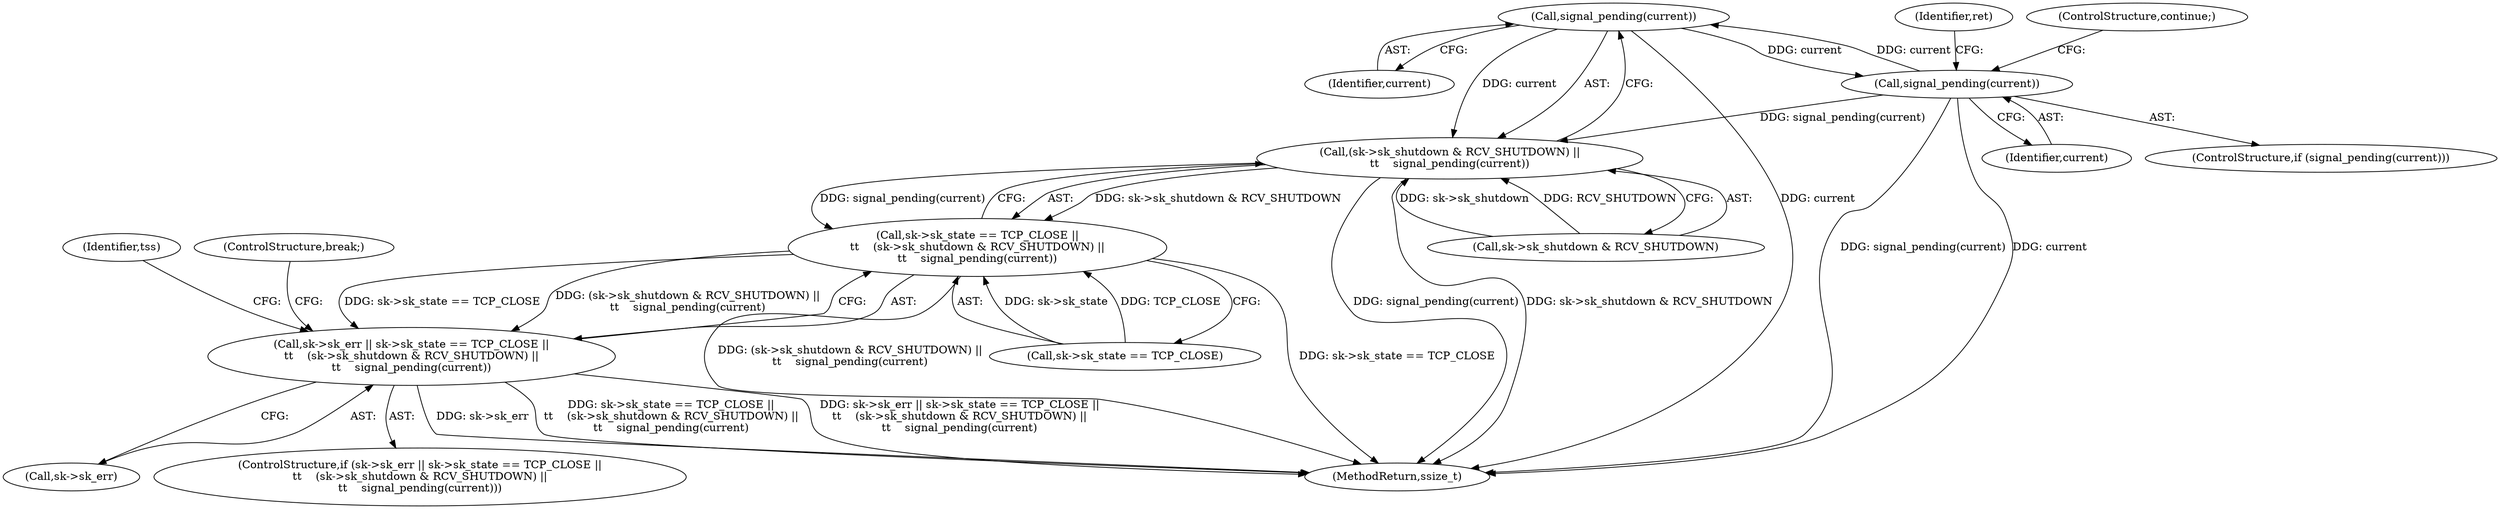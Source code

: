 digraph "0_linux_ccf7abb93af09ad0868ae9033d1ca8108bdaec82@API" {
"1000275" [label="(Call,signal_pending(current))"];
"1000233" [label="(Call,signal_pending(current))"];
"1000275" [label="(Call,signal_pending(current))"];
"1000269" [label="(Call,(sk->sk_shutdown & RCV_SHUTDOWN) ||\n\t\t    signal_pending(current))"];
"1000263" [label="(Call,sk->sk_state == TCP_CLOSE ||\n\t\t    (sk->sk_shutdown & RCV_SHUTDOWN) ||\n\t\t    signal_pending(current))"];
"1000259" [label="(Call,sk->sk_err || sk->sk_state == TCP_CLOSE ||\n\t\t    (sk->sk_shutdown & RCV_SHUTDOWN) ||\n\t\t    signal_pending(current))"];
"1000237" [label="(Identifier,ret)"];
"1000149" [label="(Identifier,tss)"];
"1000264" [label="(Call,sk->sk_state == TCP_CLOSE)"];
"1000277" [label="(ControlStructure,break;)"];
"1000233" [label="(Call,signal_pending(current))"];
"1000263" [label="(Call,sk->sk_state == TCP_CLOSE ||\n\t\t    (sk->sk_shutdown & RCV_SHUTDOWN) ||\n\t\t    signal_pending(current))"];
"1000276" [label="(Identifier,current)"];
"1000286" [label="(MethodReturn,ssize_t)"];
"1000270" [label="(Call,sk->sk_shutdown & RCV_SHUTDOWN)"];
"1000234" [label="(Identifier,current)"];
"1000259" [label="(Call,sk->sk_err || sk->sk_state == TCP_CLOSE ||\n\t\t    (sk->sk_shutdown & RCV_SHUTDOWN) ||\n\t\t    signal_pending(current))"];
"1000275" [label="(Call,signal_pending(current))"];
"1000241" [label="(ControlStructure,continue;)"];
"1000260" [label="(Call,sk->sk_err)"];
"1000232" [label="(ControlStructure,if (signal_pending(current)))"];
"1000269" [label="(Call,(sk->sk_shutdown & RCV_SHUTDOWN) ||\n\t\t    signal_pending(current))"];
"1000258" [label="(ControlStructure,if (sk->sk_err || sk->sk_state == TCP_CLOSE ||\n\t\t    (sk->sk_shutdown & RCV_SHUTDOWN) ||\n\t\t    signal_pending(current)))"];
"1000275" -> "1000269"  [label="AST: "];
"1000275" -> "1000276"  [label="CFG: "];
"1000276" -> "1000275"  [label="AST: "];
"1000269" -> "1000275"  [label="CFG: "];
"1000275" -> "1000286"  [label="DDG: current"];
"1000275" -> "1000233"  [label="DDG: current"];
"1000275" -> "1000269"  [label="DDG: current"];
"1000233" -> "1000275"  [label="DDG: current"];
"1000233" -> "1000232"  [label="AST: "];
"1000233" -> "1000234"  [label="CFG: "];
"1000234" -> "1000233"  [label="AST: "];
"1000237" -> "1000233"  [label="CFG: "];
"1000241" -> "1000233"  [label="CFG: "];
"1000233" -> "1000286"  [label="DDG: signal_pending(current)"];
"1000233" -> "1000286"  [label="DDG: current"];
"1000233" -> "1000269"  [label="DDG: signal_pending(current)"];
"1000269" -> "1000263"  [label="AST: "];
"1000269" -> "1000270"  [label="CFG: "];
"1000270" -> "1000269"  [label="AST: "];
"1000263" -> "1000269"  [label="CFG: "];
"1000269" -> "1000286"  [label="DDG: signal_pending(current)"];
"1000269" -> "1000286"  [label="DDG: sk->sk_shutdown & RCV_SHUTDOWN"];
"1000269" -> "1000263"  [label="DDG: sk->sk_shutdown & RCV_SHUTDOWN"];
"1000269" -> "1000263"  [label="DDG: signal_pending(current)"];
"1000270" -> "1000269"  [label="DDG: sk->sk_shutdown"];
"1000270" -> "1000269"  [label="DDG: RCV_SHUTDOWN"];
"1000263" -> "1000259"  [label="AST: "];
"1000263" -> "1000264"  [label="CFG: "];
"1000264" -> "1000263"  [label="AST: "];
"1000259" -> "1000263"  [label="CFG: "];
"1000263" -> "1000286"  [label="DDG: (sk->sk_shutdown & RCV_SHUTDOWN) ||\n\t\t    signal_pending(current)"];
"1000263" -> "1000286"  [label="DDG: sk->sk_state == TCP_CLOSE"];
"1000263" -> "1000259"  [label="DDG: sk->sk_state == TCP_CLOSE"];
"1000263" -> "1000259"  [label="DDG: (sk->sk_shutdown & RCV_SHUTDOWN) ||\n\t\t    signal_pending(current)"];
"1000264" -> "1000263"  [label="DDG: sk->sk_state"];
"1000264" -> "1000263"  [label="DDG: TCP_CLOSE"];
"1000259" -> "1000258"  [label="AST: "];
"1000259" -> "1000260"  [label="CFG: "];
"1000260" -> "1000259"  [label="AST: "];
"1000149" -> "1000259"  [label="CFG: "];
"1000277" -> "1000259"  [label="CFG: "];
"1000259" -> "1000286"  [label="DDG: sk->sk_err || sk->sk_state == TCP_CLOSE ||\n\t\t    (sk->sk_shutdown & RCV_SHUTDOWN) ||\n\t\t    signal_pending(current)"];
"1000259" -> "1000286"  [label="DDG: sk->sk_err"];
"1000259" -> "1000286"  [label="DDG: sk->sk_state == TCP_CLOSE ||\n\t\t    (sk->sk_shutdown & RCV_SHUTDOWN) ||\n\t\t    signal_pending(current)"];
}
